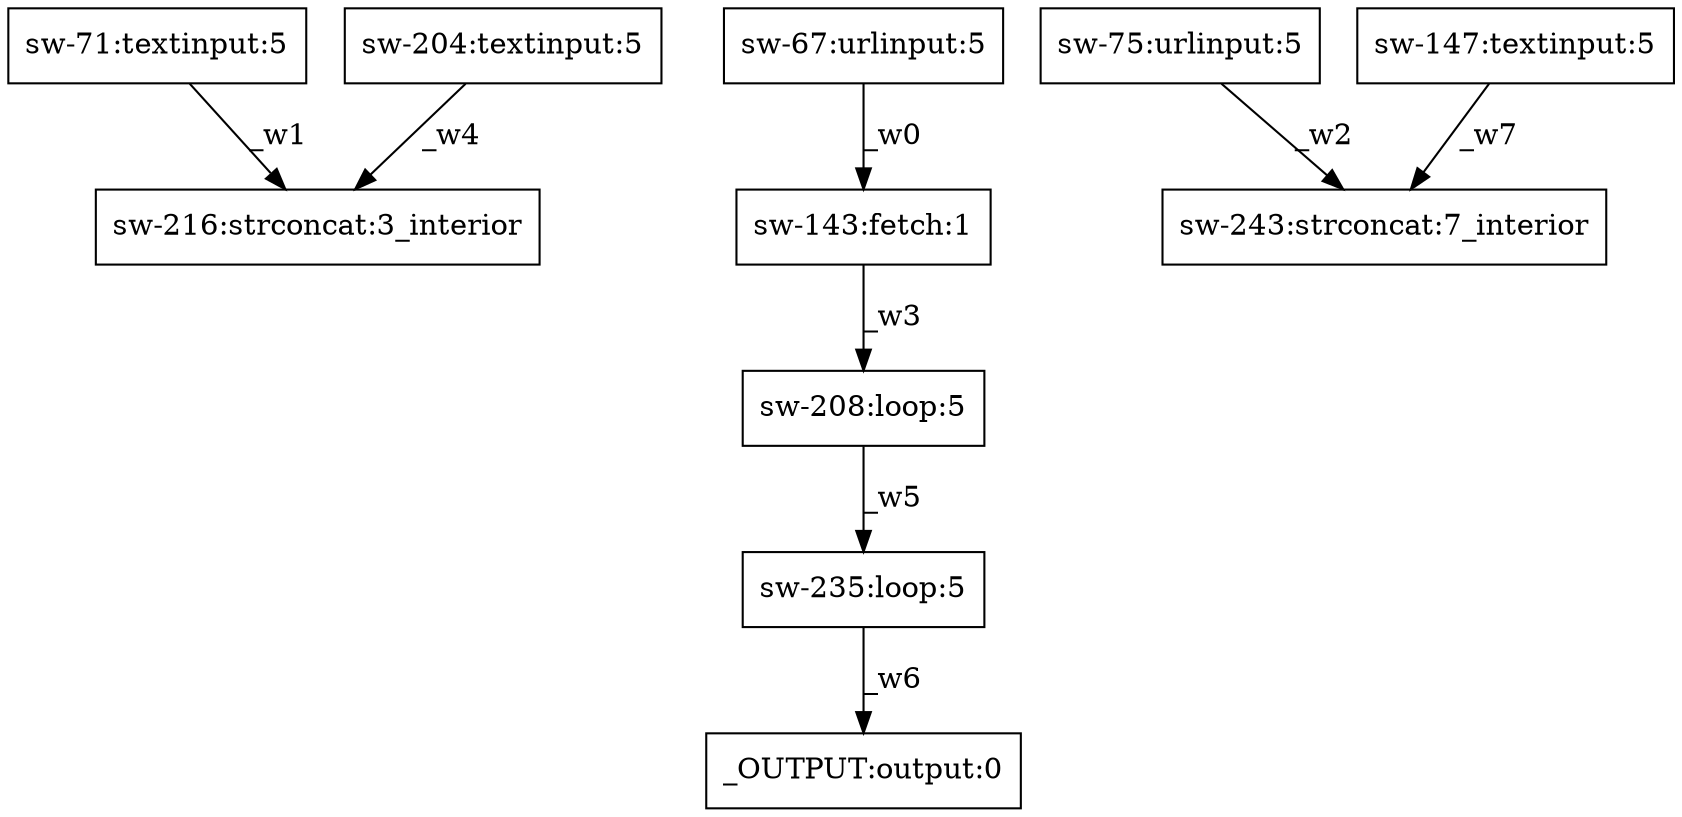 digraph test1 { node [shape=box] "sw-71" [label="sw-71:textinput:5"];"sw-143" [label="sw-143:fetch:1"];"_OUTPUT" [label="_OUTPUT:output:0"];"sw-75" [label="sw-75:urlinput:5"];"sw-147" [label="sw-147:textinput:5"];"sw-208" [label="sw-208:loop:5"];"sw-235" [label="sw-235:loop:5"];"sw-216" [label="sw-216:strconcat:3_interior"];"sw-67" [label="sw-67:urlinput:5"];"sw-243" [label="sw-243:strconcat:7_interior"];"sw-204" [label="sw-204:textinput:5"];"sw-67" -> "sw-143" [label="_w0"];"sw-71" -> "sw-216" [label="_w1"];"sw-75" -> "sw-243" [label="_w2"];"sw-143" -> "sw-208" [label="_w3"];"sw-204" -> "sw-216" [label="_w4"];"sw-208" -> "sw-235" [label="_w5"];"sw-235" -> "_OUTPUT" [label="_w6"];"sw-147" -> "sw-243" [label="_w7"];}